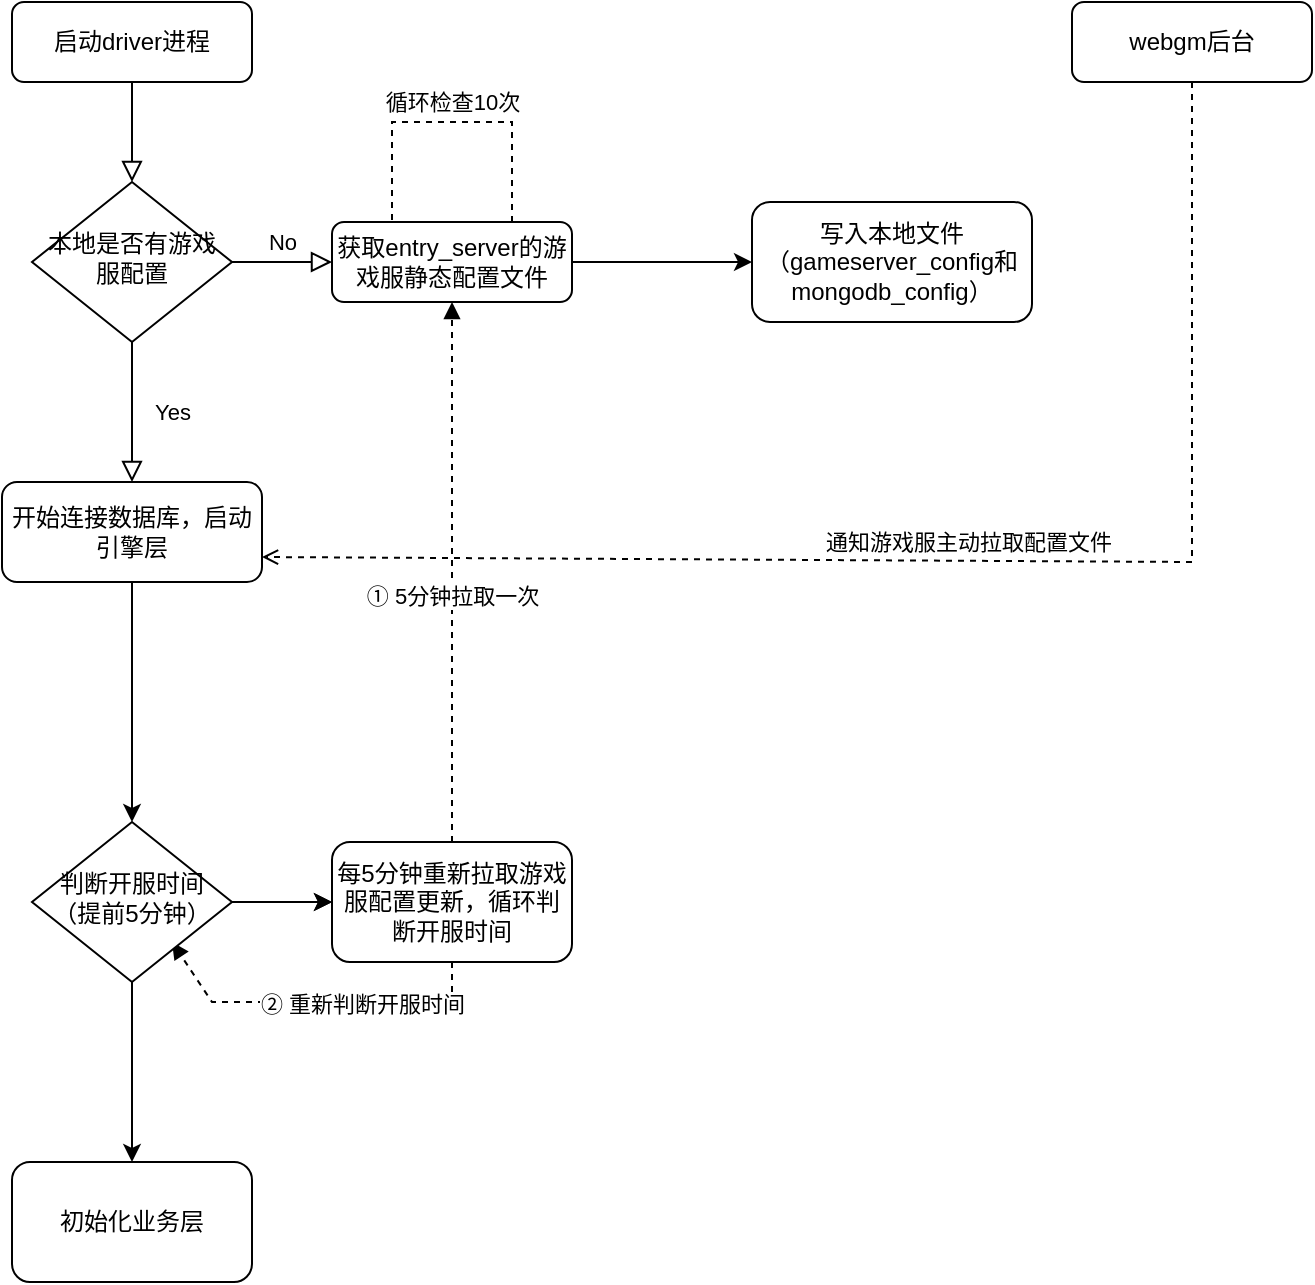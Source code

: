 <mxfile version="20.5.3" type="github">
  <diagram id="C5RBs43oDa-KdzZeNtuy" name="Page-1">
    <mxGraphModel dx="1185" dy="635" grid="1" gridSize="10" guides="1" tooltips="1" connect="1" arrows="1" fold="1" page="1" pageScale="1" pageWidth="827" pageHeight="1169" math="0" shadow="0">
      <root>
        <mxCell id="WIyWlLk6GJQsqaUBKTNV-0" />
        <mxCell id="WIyWlLk6GJQsqaUBKTNV-1" parent="WIyWlLk6GJQsqaUBKTNV-0" />
        <mxCell id="WIyWlLk6GJQsqaUBKTNV-2" value="" style="rounded=0;html=1;jettySize=auto;orthogonalLoop=1;fontSize=11;endArrow=block;endFill=0;endSize=8;strokeWidth=1;shadow=0;labelBackgroundColor=none;edgeStyle=orthogonalEdgeStyle;" parent="WIyWlLk6GJQsqaUBKTNV-1" source="WIyWlLk6GJQsqaUBKTNV-3" target="WIyWlLk6GJQsqaUBKTNV-6" edge="1">
          <mxGeometry relative="1" as="geometry" />
        </mxCell>
        <mxCell id="WIyWlLk6GJQsqaUBKTNV-3" value="启动driver进程" style="rounded=1;whiteSpace=wrap;html=1;fontSize=12;glass=0;strokeWidth=1;shadow=0;" parent="WIyWlLk6GJQsqaUBKTNV-1" vertex="1">
          <mxGeometry x="160" y="80" width="120" height="40" as="geometry" />
        </mxCell>
        <mxCell id="WIyWlLk6GJQsqaUBKTNV-4" value="Yes" style="rounded=0;html=1;jettySize=auto;orthogonalLoop=1;fontSize=11;endArrow=block;endFill=0;endSize=8;strokeWidth=1;shadow=0;labelBackgroundColor=none;edgeStyle=orthogonalEdgeStyle;" parent="WIyWlLk6GJQsqaUBKTNV-1" source="WIyWlLk6GJQsqaUBKTNV-6" target="nTdxSOAjEVW4345Bjphf-12" edge="1">
          <mxGeometry y="20" relative="1" as="geometry">
            <mxPoint as="offset" />
            <mxPoint x="220" y="290" as="targetPoint" />
          </mxGeometry>
        </mxCell>
        <mxCell id="WIyWlLk6GJQsqaUBKTNV-5" value="No" style="edgeStyle=orthogonalEdgeStyle;rounded=0;html=1;jettySize=auto;orthogonalLoop=1;fontSize=11;endArrow=block;endFill=0;endSize=8;strokeWidth=1;shadow=0;labelBackgroundColor=none;" parent="WIyWlLk6GJQsqaUBKTNV-1" source="WIyWlLk6GJQsqaUBKTNV-6" target="WIyWlLk6GJQsqaUBKTNV-7" edge="1">
          <mxGeometry y="10" relative="1" as="geometry">
            <mxPoint as="offset" />
          </mxGeometry>
        </mxCell>
        <mxCell id="WIyWlLk6GJQsqaUBKTNV-6" value="本地是否有游戏服配置" style="rhombus;whiteSpace=wrap;html=1;shadow=0;fontFamily=Helvetica;fontSize=12;align=center;strokeWidth=1;spacing=6;spacingTop=-4;" parent="WIyWlLk6GJQsqaUBKTNV-1" vertex="1">
          <mxGeometry x="170" y="170" width="100" height="80" as="geometry" />
        </mxCell>
        <mxCell id="nTdxSOAjEVW4345Bjphf-10" value="" style="edgeStyle=orthogonalEdgeStyle;rounded=0;orthogonalLoop=1;jettySize=auto;html=1;" edge="1" parent="WIyWlLk6GJQsqaUBKTNV-1" source="WIyWlLk6GJQsqaUBKTNV-7" target="nTdxSOAjEVW4345Bjphf-9">
          <mxGeometry relative="1" as="geometry" />
        </mxCell>
        <mxCell id="WIyWlLk6GJQsqaUBKTNV-7" value="获取entry_server的游戏服静态配置文件" style="rounded=1;whiteSpace=wrap;html=1;fontSize=12;glass=0;strokeWidth=1;shadow=0;" parent="WIyWlLk6GJQsqaUBKTNV-1" vertex="1">
          <mxGeometry x="320" y="190" width="120" height="40" as="geometry" />
        </mxCell>
        <mxCell id="nTdxSOAjEVW4345Bjphf-9" value="写入本地文件（gameserver_config和mongodb_config）" style="rounded=1;whiteSpace=wrap;html=1;fontSize=12;glass=0;strokeWidth=1;shadow=0;fillColor=rgb(255, 255, 255);strokeColor=rgb(0, 0, 0);fontColor=rgb(0, 0, 0);" vertex="1" parent="WIyWlLk6GJQsqaUBKTNV-1">
          <mxGeometry x="530" y="180" width="140" height="60" as="geometry" />
        </mxCell>
        <mxCell id="nTdxSOAjEVW4345Bjphf-14" value="" style="edgeStyle=orthogonalEdgeStyle;rounded=0;orthogonalLoop=1;jettySize=auto;html=1;" edge="1" parent="WIyWlLk6GJQsqaUBKTNV-1" source="nTdxSOAjEVW4345Bjphf-12" target="nTdxSOAjEVW4345Bjphf-33">
          <mxGeometry relative="1" as="geometry">
            <mxPoint x="205" y="390" as="targetPoint" />
          </mxGeometry>
        </mxCell>
        <mxCell id="nTdxSOAjEVW4345Bjphf-12" value="开始连接数据库，启动引擎层" style="rounded=1;whiteSpace=wrap;html=1;fontSize=12;glass=0;strokeWidth=1;shadow=0;fillColor=rgb(255, 255, 255);strokeColor=rgb(0, 0, 0);fontColor=rgb(0, 0, 0);" vertex="1" parent="WIyWlLk6GJQsqaUBKTNV-1">
          <mxGeometry x="155" y="320" width="130" height="50" as="geometry" />
        </mxCell>
        <mxCell id="nTdxSOAjEVW4345Bjphf-16" value="" style="endArrow=none;dashed=1;html=1;rounded=0;exitX=0.75;exitY=0;exitDx=0;exitDy=0;entryX=0.25;entryY=0;entryDx=0;entryDy=0;" edge="1" parent="WIyWlLk6GJQsqaUBKTNV-1" source="WIyWlLk6GJQsqaUBKTNV-7" target="WIyWlLk6GJQsqaUBKTNV-7">
          <mxGeometry width="50" height="50" relative="1" as="geometry">
            <mxPoint x="320" y="240" as="sourcePoint" />
            <mxPoint x="370" y="190" as="targetPoint" />
            <Array as="points">
              <mxPoint x="410" y="140" />
              <mxPoint x="390" y="140" />
              <mxPoint x="350" y="140" />
            </Array>
          </mxGeometry>
        </mxCell>
        <mxCell id="nTdxSOAjEVW4345Bjphf-17" value="循环检查10次" style="edgeLabel;html=1;align=center;verticalAlign=middle;resizable=0;points=[];" vertex="1" connectable="0" parent="nTdxSOAjEVW4345Bjphf-16">
          <mxGeometry x="-0.009" y="3" relative="1" as="geometry">
            <mxPoint x="-1" y="-13" as="offset" />
          </mxGeometry>
        </mxCell>
        <mxCell id="nTdxSOAjEVW4345Bjphf-23" value="" style="edgeStyle=orthogonalEdgeStyle;rounded=0;orthogonalLoop=1;jettySize=auto;html=1;exitX=0.5;exitY=1;exitDx=0;exitDy=0;" edge="1" parent="WIyWlLk6GJQsqaUBKTNV-1" source="nTdxSOAjEVW4345Bjphf-33" target="nTdxSOAjEVW4345Bjphf-22">
          <mxGeometry relative="1" as="geometry">
            <mxPoint x="220" y="570" as="sourcePoint" />
          </mxGeometry>
        </mxCell>
        <mxCell id="nTdxSOAjEVW4345Bjphf-22" value="初始化业务层" style="whiteSpace=wrap;html=1;fillColor=rgb(255, 255, 255);strokeColor=rgb(0, 0, 0);fontColor=rgb(0, 0, 0);rounded=1;glass=0;strokeWidth=1;shadow=0;" vertex="1" parent="WIyWlLk6GJQsqaUBKTNV-1">
          <mxGeometry x="160" y="660" width="120" height="60" as="geometry" />
        </mxCell>
        <mxCell id="nTdxSOAjEVW4345Bjphf-26" value="每5分钟重新拉取游戏服配置更新，循环判断开服时间" style="whiteSpace=wrap;html=1;fillColor=rgb(255, 255, 255);strokeColor=rgb(0, 0, 0);fontColor=rgb(0, 0, 0);rounded=1;glass=0;strokeWidth=1;shadow=0;" vertex="1" parent="WIyWlLk6GJQsqaUBKTNV-1">
          <mxGeometry x="320" y="500" width="120" height="60" as="geometry" />
        </mxCell>
        <mxCell id="nTdxSOAjEVW4345Bjphf-28" value="" style="html=1;verticalAlign=bottom;labelBackgroundColor=none;endArrow=block;endFill=1;dashed=1;rounded=0;exitX=0.5;exitY=0;exitDx=0;exitDy=0;entryX=0.5;entryY=1;entryDx=0;entryDy=0;" edge="1" parent="WIyWlLk6GJQsqaUBKTNV-1" source="nTdxSOAjEVW4345Bjphf-26" target="WIyWlLk6GJQsqaUBKTNV-7">
          <mxGeometry width="160" relative="1" as="geometry">
            <mxPoint x="190" y="470" as="sourcePoint" />
            <mxPoint x="350" y="470" as="targetPoint" />
          </mxGeometry>
        </mxCell>
        <mxCell id="nTdxSOAjEVW4345Bjphf-30" value="① 5分钟拉取一次" style="edgeLabel;html=1;align=center;verticalAlign=middle;resizable=0;points=[];" vertex="1" connectable="0" parent="nTdxSOAjEVW4345Bjphf-28">
          <mxGeometry x="-0.086" relative="1" as="geometry">
            <mxPoint as="offset" />
          </mxGeometry>
        </mxCell>
        <mxCell id="nTdxSOAjEVW4345Bjphf-29" value="" style="html=1;verticalAlign=bottom;labelBackgroundColor=none;endArrow=block;endFill=1;dashed=1;rounded=0;exitX=0.5;exitY=1;exitDx=0;exitDy=0;entryX=1;entryY=1;entryDx=0;entryDy=0;" edge="1" parent="WIyWlLk6GJQsqaUBKTNV-1" source="nTdxSOAjEVW4345Bjphf-26">
          <mxGeometry width="160" relative="1" as="geometry">
            <mxPoint x="190" y="470" as="sourcePoint" />
            <mxPoint x="240" y="550" as="targetPoint" />
            <Array as="points">
              <mxPoint x="380" y="580" />
              <mxPoint x="260" y="580" />
            </Array>
          </mxGeometry>
        </mxCell>
        <mxCell id="nTdxSOAjEVW4345Bjphf-32" value="② 重新判断开服时间" style="edgeLabel;html=1;align=center;verticalAlign=middle;resizable=0;points=[];" vertex="1" connectable="0" parent="nTdxSOAjEVW4345Bjphf-29">
          <mxGeometry x="-0.262" y="1" relative="1" as="geometry">
            <mxPoint as="offset" />
          </mxGeometry>
        </mxCell>
        <mxCell id="nTdxSOAjEVW4345Bjphf-34" value="" style="edgeStyle=orthogonalEdgeStyle;rounded=0;orthogonalLoop=1;jettySize=auto;html=1;" edge="1" parent="WIyWlLk6GJQsqaUBKTNV-1" source="nTdxSOAjEVW4345Bjphf-33" target="nTdxSOAjEVW4345Bjphf-26">
          <mxGeometry relative="1" as="geometry" />
        </mxCell>
        <mxCell id="nTdxSOAjEVW4345Bjphf-37" value="" style="edgeStyle=orthogonalEdgeStyle;rounded=0;orthogonalLoop=1;jettySize=auto;html=1;" edge="1" parent="WIyWlLk6GJQsqaUBKTNV-1" source="nTdxSOAjEVW4345Bjphf-33" target="nTdxSOAjEVW4345Bjphf-26">
          <mxGeometry relative="1" as="geometry" />
        </mxCell>
        <mxCell id="nTdxSOAjEVW4345Bjphf-33" value="判断开服时间&lt;br&gt;（提前5分钟）" style="rhombus;whiteSpace=wrap;html=1;shadow=0;fontFamily=Helvetica;fontSize=12;align=center;strokeWidth=1;spacing=6;spacingTop=-4;" vertex="1" parent="WIyWlLk6GJQsqaUBKTNV-1">
          <mxGeometry x="170" y="490" width="100" height="80" as="geometry" />
        </mxCell>
        <mxCell id="nTdxSOAjEVW4345Bjphf-35" value="webgm后台" style="rounded=1;whiteSpace=wrap;html=1;fontSize=12;glass=0;strokeWidth=1;shadow=0;" vertex="1" parent="WIyWlLk6GJQsqaUBKTNV-1">
          <mxGeometry x="690" y="80" width="120" height="40" as="geometry" />
        </mxCell>
        <mxCell id="nTdxSOAjEVW4345Bjphf-36" value="通知游戏服主动拉取配置文件" style="html=1;verticalAlign=bottom;labelBackgroundColor=none;endArrow=open;endFill=0;dashed=1;rounded=0;exitX=0.5;exitY=1;exitDx=0;exitDy=0;entryX=1;entryY=0.75;entryDx=0;entryDy=0;" edge="1" parent="WIyWlLk6GJQsqaUBKTNV-1" source="nTdxSOAjEVW4345Bjphf-35" target="nTdxSOAjEVW4345Bjphf-12">
          <mxGeometry width="160" relative="1" as="geometry">
            <mxPoint x="190" y="390" as="sourcePoint" />
            <mxPoint x="350" y="390" as="targetPoint" />
            <Array as="points">
              <mxPoint x="750" y="360" />
            </Array>
          </mxGeometry>
        </mxCell>
      </root>
    </mxGraphModel>
  </diagram>
</mxfile>
